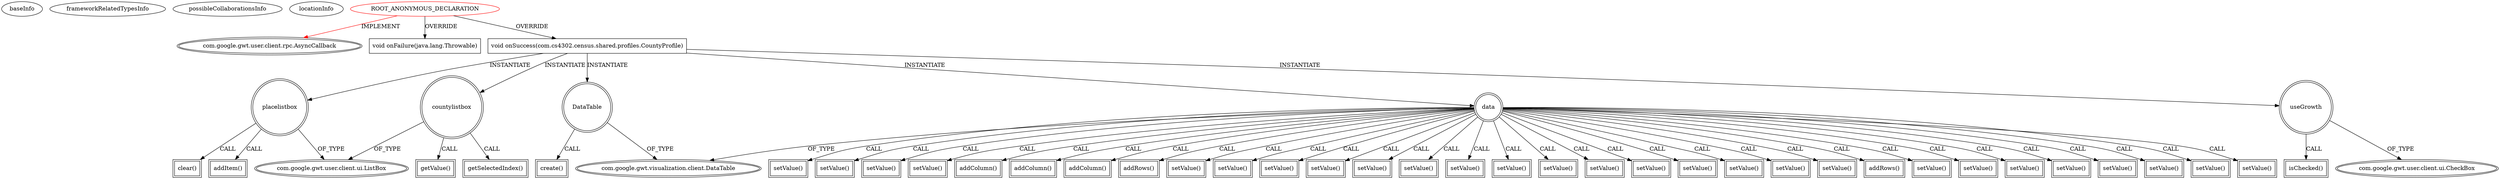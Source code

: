 digraph {
baseInfo[graphId=116,category="extension_graph",isAnonymous=true,possibleRelation=false]
frameworkRelatedTypesInfo[0="com.google.gwt.user.client.rpc.AsyncCallback"]
possibleCollaborationsInfo[]
locationInfo[projectName="DeannaSurma-Census",filePath="/DeannaSurma-Census/Census-master/src/com/cs4302/census/client/Census.java",contextSignature="void buildcountytable(java.util.List,com.cs4302.census.shared.profiles.StateProfile)",graphId="116"]
0[label="ROOT_ANONYMOUS_DECLARATION",vertexType="ROOT_ANONYMOUS_DECLARATION",isFrameworkType=false,color=red]
1[label="com.google.gwt.user.client.rpc.AsyncCallback",vertexType="FRAMEWORK_INTERFACE_TYPE",isFrameworkType=true,peripheries=2]
2[label="void onFailure(java.lang.Throwable)",vertexType="OVERRIDING_METHOD_DECLARATION",isFrameworkType=false,shape=box]
3[label="void onSuccess(com.cs4302.census.shared.profiles.CountyProfile)",vertexType="OVERRIDING_METHOD_DECLARATION",isFrameworkType=false,shape=box]
4[label="countylistbox",vertexType="VARIABLE_EXPRESION",isFrameworkType=true,peripheries=2,shape=circle]
6[label="com.google.gwt.user.client.ui.ListBox",vertexType="FRAMEWORK_CLASS_TYPE",isFrameworkType=true,peripheries=2]
5[label="getValue()",vertexType="INSIDE_CALL",isFrameworkType=true,peripheries=2,shape=box]
8[label="getSelectedIndex()",vertexType="INSIDE_CALL",isFrameworkType=true,peripheries=2,shape=box]
9[label="DataTable",vertexType="VARIABLE_EXPRESION",isFrameworkType=true,peripheries=2,shape=circle]
11[label="com.google.gwt.visualization.client.DataTable",vertexType="FRAMEWORK_CLASS_TYPE",isFrameworkType=true,peripheries=2]
10[label="create()",vertexType="INSIDE_CALL",isFrameworkType=true,peripheries=2,shape=box]
12[label="data",vertexType="VARIABLE_EXPRESION",isFrameworkType=true,peripheries=2,shape=circle]
13[label="addColumn()",vertexType="INSIDE_CALL",isFrameworkType=true,peripheries=2,shape=box]
16[label="addColumn()",vertexType="INSIDE_CALL",isFrameworkType=true,peripheries=2,shape=box]
18[label="addColumn()",vertexType="INSIDE_CALL",isFrameworkType=true,peripheries=2,shape=box]
19[label="useGrowth",vertexType="VARIABLE_EXPRESION",isFrameworkType=true,peripheries=2,shape=circle]
21[label="com.google.gwt.user.client.ui.CheckBox",vertexType="FRAMEWORK_CLASS_TYPE",isFrameworkType=true,peripheries=2]
20[label="isChecked()",vertexType="INSIDE_CALL",isFrameworkType=true,peripheries=2,shape=box]
23[label="addRows()",vertexType="INSIDE_CALL",isFrameworkType=true,peripheries=2,shape=box]
25[label="setValue()",vertexType="INSIDE_CALL",isFrameworkType=true,peripheries=2,shape=box]
27[label="setValue()",vertexType="INSIDE_CALL",isFrameworkType=true,peripheries=2,shape=box]
29[label="setValue()",vertexType="INSIDE_CALL",isFrameworkType=true,peripheries=2,shape=box]
31[label="setValue()",vertexType="INSIDE_CALL",isFrameworkType=true,peripheries=2,shape=box]
33[label="setValue()",vertexType="INSIDE_CALL",isFrameworkType=true,peripheries=2,shape=box]
35[label="setValue()",vertexType="INSIDE_CALL",isFrameworkType=true,peripheries=2,shape=box]
37[label="setValue()",vertexType="INSIDE_CALL",isFrameworkType=true,peripheries=2,shape=box]
39[label="setValue()",vertexType="INSIDE_CALL",isFrameworkType=true,peripheries=2,shape=box]
41[label="setValue()",vertexType="INSIDE_CALL",isFrameworkType=true,peripheries=2,shape=box]
43[label="setValue()",vertexType="INSIDE_CALL",isFrameworkType=true,peripheries=2,shape=box]
45[label="setValue()",vertexType="INSIDE_CALL",isFrameworkType=true,peripheries=2,shape=box]
47[label="setValue()",vertexType="INSIDE_CALL",isFrameworkType=true,peripheries=2,shape=box]
49[label="setValue()",vertexType="INSIDE_CALL",isFrameworkType=true,peripheries=2,shape=box]
51[label="setValue()",vertexType="INSIDE_CALL",isFrameworkType=true,peripheries=2,shape=box]
53[label="setValue()",vertexType="INSIDE_CALL",isFrameworkType=true,peripheries=2,shape=box]
55[label="addRows()",vertexType="INSIDE_CALL",isFrameworkType=true,peripheries=2,shape=box]
57[label="setValue()",vertexType="INSIDE_CALL",isFrameworkType=true,peripheries=2,shape=box]
59[label="setValue()",vertexType="INSIDE_CALL",isFrameworkType=true,peripheries=2,shape=box]
61[label="setValue()",vertexType="INSIDE_CALL",isFrameworkType=true,peripheries=2,shape=box]
63[label="setValue()",vertexType="INSIDE_CALL",isFrameworkType=true,peripheries=2,shape=box]
65[label="setValue()",vertexType="INSIDE_CALL",isFrameworkType=true,peripheries=2,shape=box]
67[label="setValue()",vertexType="INSIDE_CALL",isFrameworkType=true,peripheries=2,shape=box]
69[label="setValue()",vertexType="INSIDE_CALL",isFrameworkType=true,peripheries=2,shape=box]
71[label="setValue()",vertexType="INSIDE_CALL",isFrameworkType=true,peripheries=2,shape=box]
73[label="setValue()",vertexType="INSIDE_CALL",isFrameworkType=true,peripheries=2,shape=box]
75[label="setValue()",vertexType="INSIDE_CALL",isFrameworkType=true,peripheries=2,shape=box]
77[label="setValue()",vertexType="INSIDE_CALL",isFrameworkType=true,peripheries=2,shape=box]
79[label="setValue()",vertexType="INSIDE_CALL",isFrameworkType=true,peripheries=2,shape=box]
80[label="placelistbox",vertexType="VARIABLE_EXPRESION",isFrameworkType=true,peripheries=2,shape=circle]
81[label="clear()",vertexType="INSIDE_CALL",isFrameworkType=true,peripheries=2,shape=box]
84[label="addItem()",vertexType="INSIDE_CALL",isFrameworkType=true,peripheries=2,shape=box]
0->1[label="IMPLEMENT",color=red]
0->2[label="OVERRIDE"]
0->3[label="OVERRIDE"]
3->4[label="INSTANTIATE"]
4->6[label="OF_TYPE"]
4->5[label="CALL"]
4->8[label="CALL"]
3->9[label="INSTANTIATE"]
9->11[label="OF_TYPE"]
9->10[label="CALL"]
3->12[label="INSTANTIATE"]
12->11[label="OF_TYPE"]
12->13[label="CALL"]
12->16[label="CALL"]
12->18[label="CALL"]
3->19[label="INSTANTIATE"]
19->21[label="OF_TYPE"]
19->20[label="CALL"]
12->23[label="CALL"]
12->25[label="CALL"]
12->27[label="CALL"]
12->29[label="CALL"]
12->31[label="CALL"]
12->33[label="CALL"]
12->35[label="CALL"]
12->37[label="CALL"]
12->39[label="CALL"]
12->41[label="CALL"]
12->43[label="CALL"]
12->45[label="CALL"]
12->47[label="CALL"]
12->49[label="CALL"]
12->51[label="CALL"]
12->53[label="CALL"]
12->55[label="CALL"]
12->57[label="CALL"]
12->59[label="CALL"]
12->61[label="CALL"]
12->63[label="CALL"]
12->65[label="CALL"]
12->67[label="CALL"]
12->69[label="CALL"]
12->71[label="CALL"]
12->73[label="CALL"]
12->75[label="CALL"]
12->77[label="CALL"]
12->79[label="CALL"]
3->80[label="INSTANTIATE"]
80->6[label="OF_TYPE"]
80->81[label="CALL"]
80->84[label="CALL"]
}
